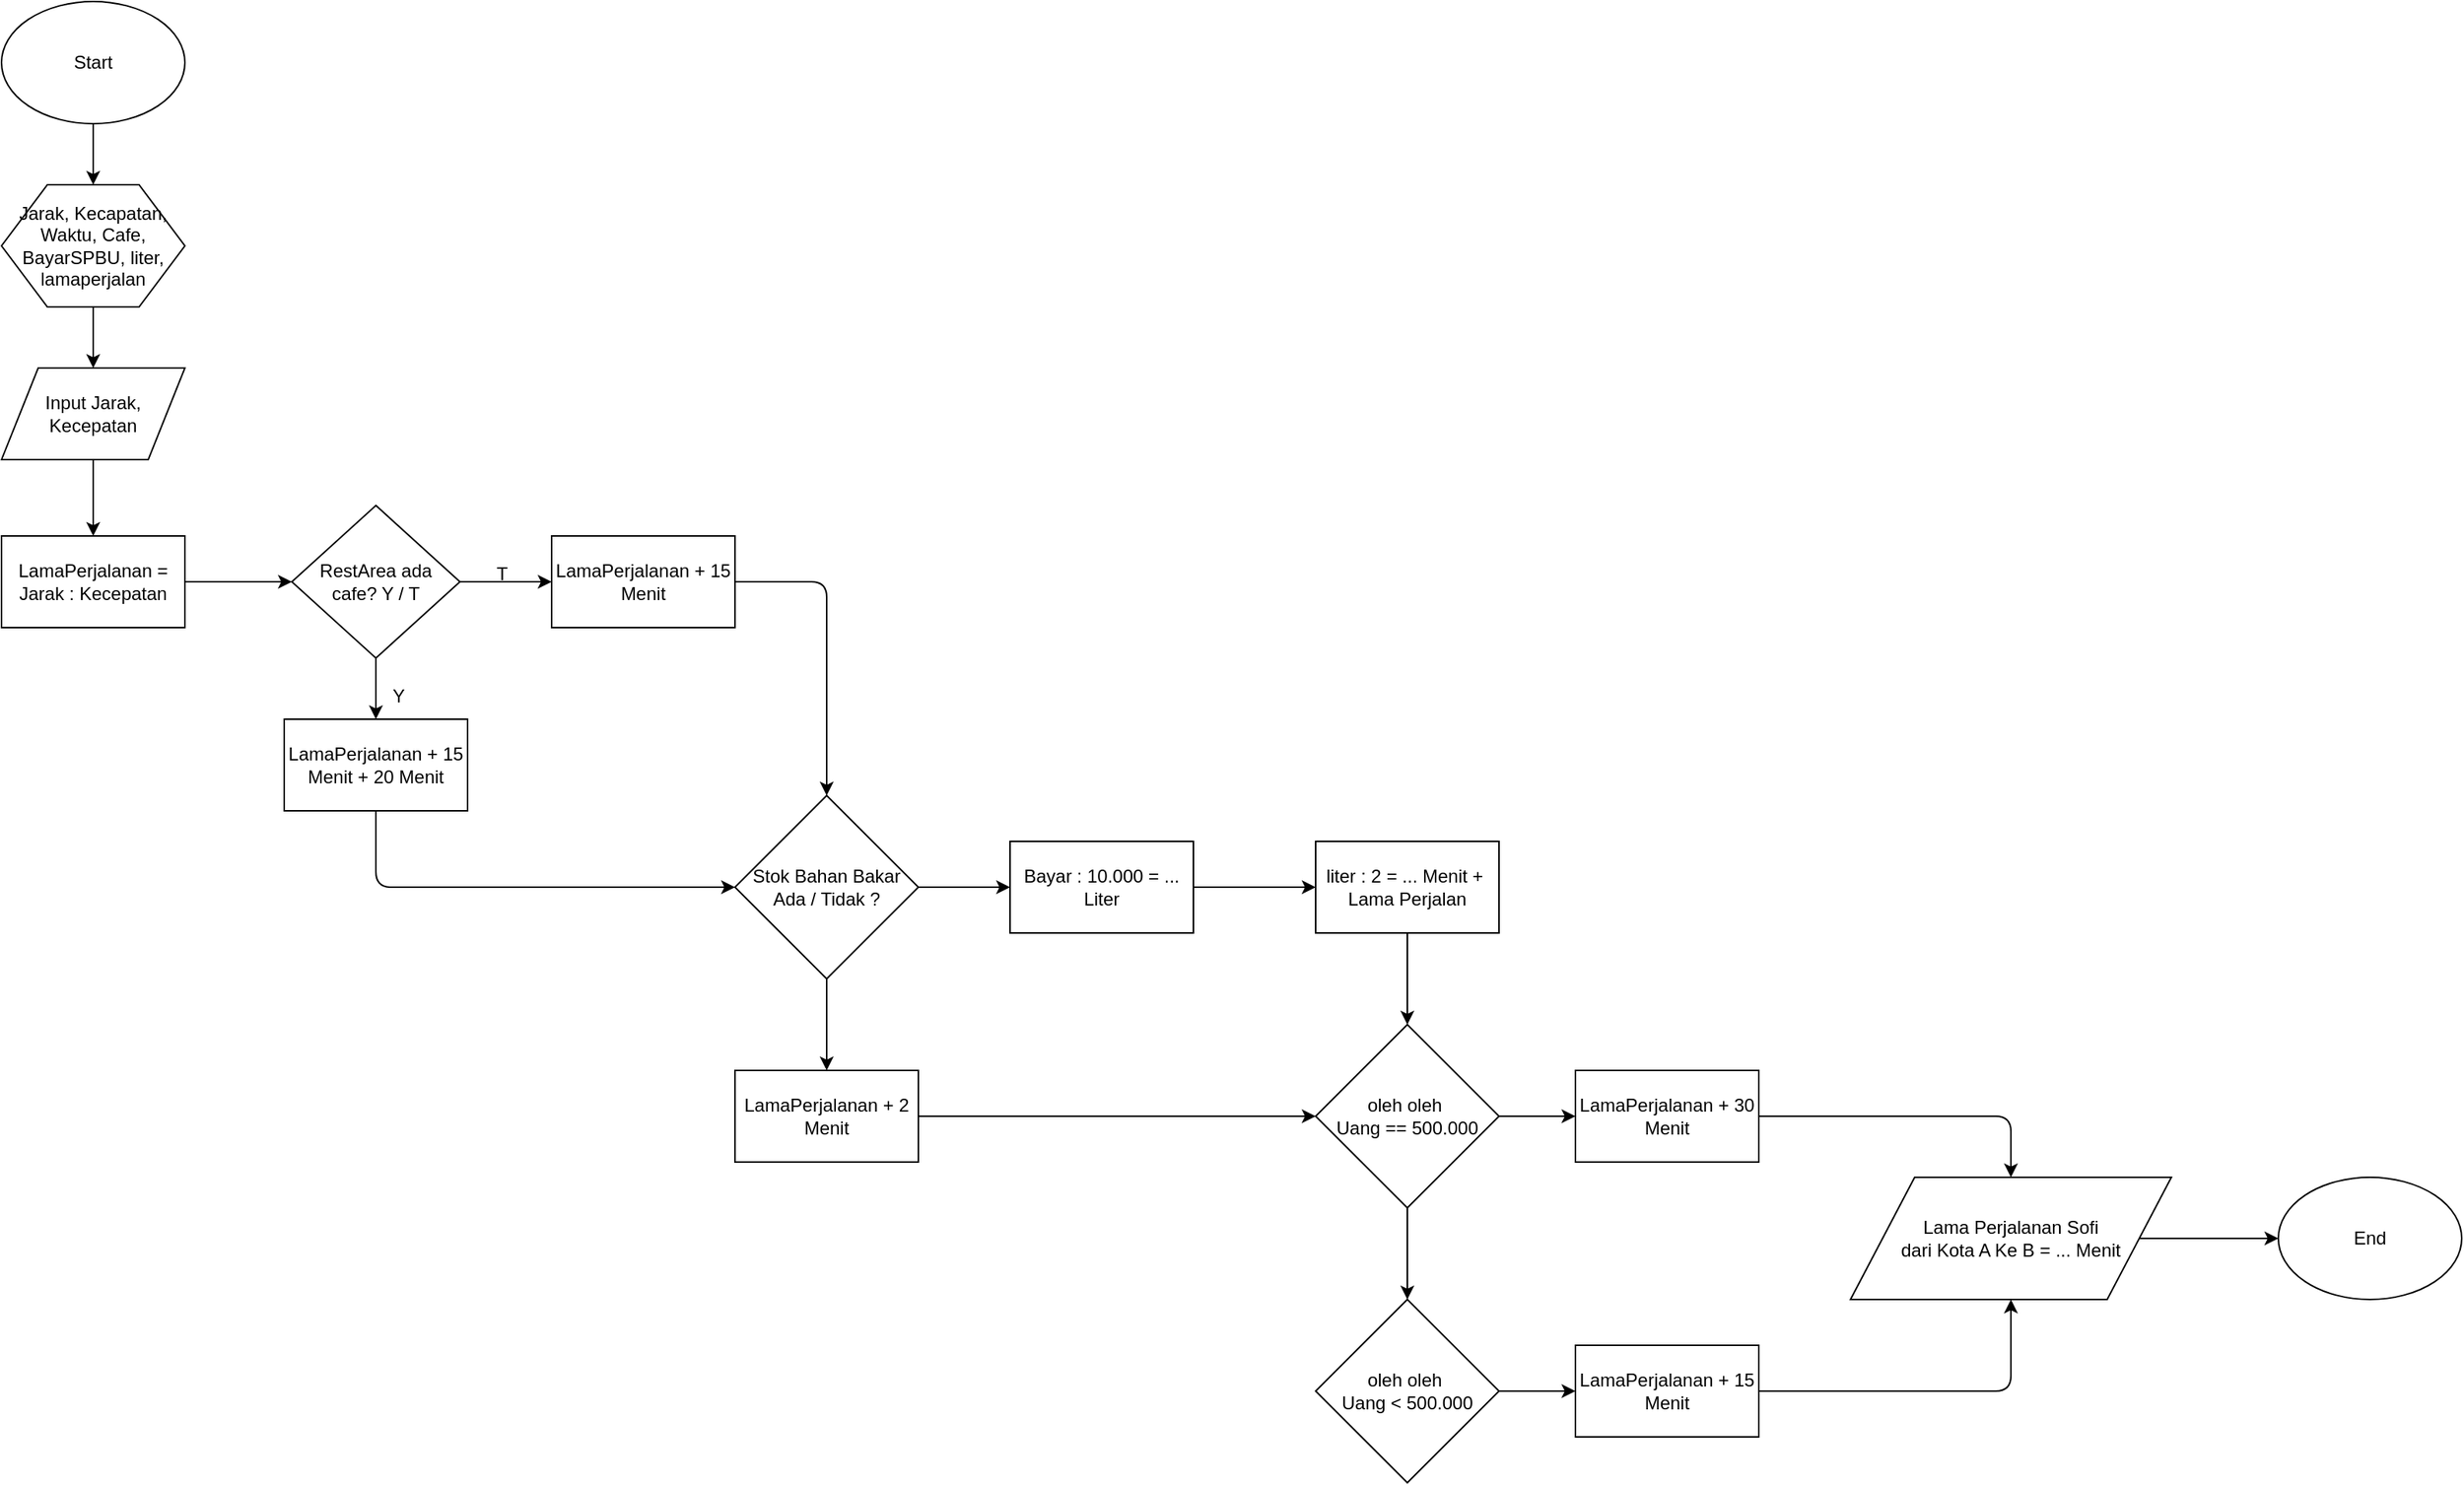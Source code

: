 <mxfile version="12.1.3" type="github" pages="1">
  <diagram id="6a731a19-8d31-9384-78a2-239565b7b9f0" name="Page-1">
    <mxGraphModel dx="1309" dy="701" grid="1" gridSize="10" guides="1" tooltips="1" connect="1" arrows="1" fold="1" page="1" pageScale="1" pageWidth="3300" pageHeight="2339" background="#ffffff" math="0" shadow="0">
      <root>
        <mxCell id="0"/>
        <mxCell id="1" parent="0"/>
        <mxCell id="aKWRGS4ucthc0rQLZSRl-57" value="" style="edgeStyle=orthogonalEdgeStyle;rounded=0;orthogonalLoop=1;jettySize=auto;html=1;" edge="1" parent="1" source="aKWRGS4ucthc0rQLZSRl-55" target="aKWRGS4ucthc0rQLZSRl-56">
          <mxGeometry relative="1" as="geometry"/>
        </mxCell>
        <mxCell id="aKWRGS4ucthc0rQLZSRl-55" value="Start" style="ellipse;whiteSpace=wrap;html=1;" vertex="1" parent="1">
          <mxGeometry x="1060" y="80" width="120" height="80" as="geometry"/>
        </mxCell>
        <mxCell id="aKWRGS4ucthc0rQLZSRl-59" value="" style="edgeStyle=orthogonalEdgeStyle;rounded=0;orthogonalLoop=1;jettySize=auto;html=1;" edge="1" parent="1" source="aKWRGS4ucthc0rQLZSRl-56" target="aKWRGS4ucthc0rQLZSRl-58">
          <mxGeometry relative="1" as="geometry"/>
        </mxCell>
        <mxCell id="aKWRGS4ucthc0rQLZSRl-56" value="Jarak, Kecapatan, Waktu, Cafe,&lt;br&gt;BayarSPBU, liter,&lt;br&gt;lamaperjalan" style="shape=hexagon;perimeter=hexagonPerimeter2;whiteSpace=wrap;html=1;" vertex="1" parent="1">
          <mxGeometry x="1060" y="200" width="120" height="80" as="geometry"/>
        </mxCell>
        <mxCell id="aKWRGS4ucthc0rQLZSRl-61" value="" style="edgeStyle=orthogonalEdgeStyle;rounded=0;orthogonalLoop=1;jettySize=auto;html=1;" edge="1" parent="1" source="aKWRGS4ucthc0rQLZSRl-58" target="aKWRGS4ucthc0rQLZSRl-60">
          <mxGeometry relative="1" as="geometry"/>
        </mxCell>
        <mxCell id="aKWRGS4ucthc0rQLZSRl-58" value="Input Jarak,&lt;br&gt;Kecepatan" style="shape=parallelogram;perimeter=parallelogramPerimeter;whiteSpace=wrap;html=1;" vertex="1" parent="1">
          <mxGeometry x="1060" y="320" width="120" height="60" as="geometry"/>
        </mxCell>
        <mxCell id="aKWRGS4ucthc0rQLZSRl-63" value="" style="edgeStyle=orthogonalEdgeStyle;rounded=0;orthogonalLoop=1;jettySize=auto;html=1;" edge="1" parent="1" source="aKWRGS4ucthc0rQLZSRl-60" target="aKWRGS4ucthc0rQLZSRl-62">
          <mxGeometry relative="1" as="geometry"/>
        </mxCell>
        <mxCell id="aKWRGS4ucthc0rQLZSRl-60" value="LamaPerjalanan =&lt;br&gt;Jarak : Kecepatan" style="rounded=0;whiteSpace=wrap;html=1;" vertex="1" parent="1">
          <mxGeometry x="1060" y="430" width="120" height="60" as="geometry"/>
        </mxCell>
        <mxCell id="aKWRGS4ucthc0rQLZSRl-65" value="" style="edgeStyle=orthogonalEdgeStyle;rounded=0;orthogonalLoop=1;jettySize=auto;html=1;" edge="1" parent="1" source="aKWRGS4ucthc0rQLZSRl-62" target="aKWRGS4ucthc0rQLZSRl-64">
          <mxGeometry relative="1" as="geometry"/>
        </mxCell>
        <mxCell id="aKWRGS4ucthc0rQLZSRl-68" value="" style="edgeStyle=orthogonalEdgeStyle;rounded=0;orthogonalLoop=1;jettySize=auto;html=1;" edge="1" parent="1" source="aKWRGS4ucthc0rQLZSRl-62" target="aKWRGS4ucthc0rQLZSRl-67">
          <mxGeometry relative="1" as="geometry"/>
        </mxCell>
        <mxCell id="aKWRGS4ucthc0rQLZSRl-62" value="RestArea ada&lt;br&gt;cafe? Y / T" style="rhombus;whiteSpace=wrap;html=1;" vertex="1" parent="1">
          <mxGeometry x="1250" y="410" width="110" height="100" as="geometry"/>
        </mxCell>
        <mxCell id="aKWRGS4ucthc0rQLZSRl-64" value="LamaPerjalanan + 15&lt;br&gt;Menit" style="rounded=0;whiteSpace=wrap;html=1;" vertex="1" parent="1">
          <mxGeometry x="1420" y="430" width="120" height="60" as="geometry"/>
        </mxCell>
        <mxCell id="aKWRGS4ucthc0rQLZSRl-66" value="T" style="text;html=1;resizable=0;points=[];autosize=1;align=left;verticalAlign=top;spacingTop=-4;" vertex="1" parent="1">
          <mxGeometry x="1382" y="445" width="20" height="10" as="geometry"/>
        </mxCell>
        <mxCell id="aKWRGS4ucthc0rQLZSRl-67" value="LamaPerjalanan + 15&lt;br&gt;Menit + 20 Menit" style="rounded=0;whiteSpace=wrap;html=1;" vertex="1" parent="1">
          <mxGeometry x="1245" y="550" width="120" height="60" as="geometry"/>
        </mxCell>
        <mxCell id="aKWRGS4ucthc0rQLZSRl-69" value="Y" style="text;html=1;resizable=0;points=[];autosize=1;align=left;verticalAlign=top;spacingTop=-4;" vertex="1" parent="1">
          <mxGeometry x="1314" y="525" width="20" height="10" as="geometry"/>
        </mxCell>
        <mxCell id="aKWRGS4ucthc0rQLZSRl-74" value="" style="edgeStyle=orthogonalEdgeStyle;rounded=0;orthogonalLoop=1;jettySize=auto;html=1;" edge="1" parent="1" source="aKWRGS4ucthc0rQLZSRl-70" target="aKWRGS4ucthc0rQLZSRl-73">
          <mxGeometry relative="1" as="geometry"/>
        </mxCell>
        <mxCell id="aKWRGS4ucthc0rQLZSRl-76" value="" style="edgeStyle=orthogonalEdgeStyle;rounded=0;orthogonalLoop=1;jettySize=auto;html=1;" edge="1" parent="1" source="aKWRGS4ucthc0rQLZSRl-70" target="aKWRGS4ucthc0rQLZSRl-75">
          <mxGeometry relative="1" as="geometry"/>
        </mxCell>
        <mxCell id="aKWRGS4ucthc0rQLZSRl-70" value="Stok Bahan Bakar&lt;br&gt;Ada / Tidak ?" style="rhombus;whiteSpace=wrap;html=1;" vertex="1" parent="1">
          <mxGeometry x="1540" y="600" width="120" height="120" as="geometry"/>
        </mxCell>
        <mxCell id="aKWRGS4ucthc0rQLZSRl-71" value="" style="edgeStyle=elbowEdgeStyle;elbow=horizontal;endArrow=classic;html=1;exitX=0.5;exitY=1;exitDx=0;exitDy=0;entryX=0;entryY=0.5;entryDx=0;entryDy=0;" edge="1" parent="1" source="aKWRGS4ucthc0rQLZSRl-67" target="aKWRGS4ucthc0rQLZSRl-70">
          <mxGeometry width="50" height="50" relative="1" as="geometry">
            <mxPoint x="1490" y="740" as="sourcePoint"/>
            <mxPoint x="1540" y="690" as="targetPoint"/>
            <Array as="points">
              <mxPoint x="1305" y="640"/>
            </Array>
          </mxGeometry>
        </mxCell>
        <mxCell id="aKWRGS4ucthc0rQLZSRl-72" value="" style="edgeStyle=elbowEdgeStyle;elbow=horizontal;endArrow=classic;html=1;exitX=1;exitY=0.5;exitDx=0;exitDy=0;entryX=0.5;entryY=0;entryDx=0;entryDy=0;" edge="1" parent="1" source="aKWRGS4ucthc0rQLZSRl-64" target="aKWRGS4ucthc0rQLZSRl-70">
          <mxGeometry width="50" height="50" relative="1" as="geometry">
            <mxPoint x="1580" y="460" as="sourcePoint"/>
            <mxPoint x="1630" y="410" as="targetPoint"/>
            <Array as="points">
              <mxPoint x="1600" y="530"/>
            </Array>
          </mxGeometry>
        </mxCell>
        <mxCell id="aKWRGS4ucthc0rQLZSRl-73" value="LamaPerjalanan + 2 Menit" style="rounded=0;whiteSpace=wrap;html=1;" vertex="1" parent="1">
          <mxGeometry x="1540" y="780" width="120" height="60" as="geometry"/>
        </mxCell>
        <mxCell id="aKWRGS4ucthc0rQLZSRl-78" value="" style="edgeStyle=orthogonalEdgeStyle;rounded=0;orthogonalLoop=1;jettySize=auto;html=1;" edge="1" parent="1" source="aKWRGS4ucthc0rQLZSRl-75" target="aKWRGS4ucthc0rQLZSRl-77">
          <mxGeometry relative="1" as="geometry"/>
        </mxCell>
        <mxCell id="aKWRGS4ucthc0rQLZSRl-75" value="Bayar : 10.000 = ... Liter" style="rounded=0;whiteSpace=wrap;html=1;" vertex="1" parent="1">
          <mxGeometry x="1720" y="630" width="120" height="60" as="geometry"/>
        </mxCell>
        <mxCell id="aKWRGS4ucthc0rQLZSRl-82" value="" style="edgeStyle=orthogonalEdgeStyle;rounded=0;orthogonalLoop=1;jettySize=auto;html=1;" edge="1" parent="1" source="aKWRGS4ucthc0rQLZSRl-77" target="aKWRGS4ucthc0rQLZSRl-79">
          <mxGeometry relative="1" as="geometry"/>
        </mxCell>
        <mxCell id="aKWRGS4ucthc0rQLZSRl-77" value="liter : 2 = ... Menit +&amp;nbsp;&lt;br&gt;Lama Perjalan" style="rounded=0;whiteSpace=wrap;html=1;" vertex="1" parent="1">
          <mxGeometry x="1920" y="630" width="120" height="60" as="geometry"/>
        </mxCell>
        <mxCell id="aKWRGS4ucthc0rQLZSRl-85" value="" style="edgeStyle=orthogonalEdgeStyle;rounded=0;orthogonalLoop=1;jettySize=auto;html=1;" edge="1" parent="1" source="aKWRGS4ucthc0rQLZSRl-79" target="aKWRGS4ucthc0rQLZSRl-84">
          <mxGeometry relative="1" as="geometry"/>
        </mxCell>
        <mxCell id="aKWRGS4ucthc0rQLZSRl-88" value="" style="edgeStyle=orthogonalEdgeStyle;rounded=0;orthogonalLoop=1;jettySize=auto;html=1;" edge="1" parent="1" source="aKWRGS4ucthc0rQLZSRl-79" target="aKWRGS4ucthc0rQLZSRl-86">
          <mxGeometry relative="1" as="geometry"/>
        </mxCell>
        <mxCell id="aKWRGS4ucthc0rQLZSRl-79" value="oleh oleh&amp;nbsp;&lt;br&gt;Uang == 500.000" style="rhombus;whiteSpace=wrap;html=1;" vertex="1" parent="1">
          <mxGeometry x="1920" y="750" width="120" height="120" as="geometry"/>
        </mxCell>
        <mxCell id="aKWRGS4ucthc0rQLZSRl-89" value="" style="edgeStyle=orthogonalEdgeStyle;rounded=0;orthogonalLoop=1;jettySize=auto;html=1;" edge="1" parent="1" source="aKWRGS4ucthc0rQLZSRl-84" target="aKWRGS4ucthc0rQLZSRl-87">
          <mxGeometry relative="1" as="geometry"/>
        </mxCell>
        <mxCell id="aKWRGS4ucthc0rQLZSRl-84" value="oleh oleh&amp;nbsp;&lt;br&gt;Uang &amp;lt; 500.000" style="rhombus;whiteSpace=wrap;html=1;" vertex="1" parent="1">
          <mxGeometry x="1920" y="930" width="120" height="120" as="geometry"/>
        </mxCell>
        <mxCell id="aKWRGS4ucthc0rQLZSRl-83" value="" style="endArrow=classic;html=1;exitX=1;exitY=0.5;exitDx=0;exitDy=0;" edge="1" parent="1" source="aKWRGS4ucthc0rQLZSRl-73" target="aKWRGS4ucthc0rQLZSRl-79">
          <mxGeometry width="50" height="50" relative="1" as="geometry">
            <mxPoint x="1640" y="840" as="sourcePoint"/>
            <mxPoint x="1690" y="780" as="targetPoint"/>
          </mxGeometry>
        </mxCell>
        <mxCell id="aKWRGS4ucthc0rQLZSRl-86" value="LamaPerjalanan + 30 Menit" style="rounded=0;whiteSpace=wrap;html=1;" vertex="1" parent="1">
          <mxGeometry x="2090" y="780" width="120" height="60" as="geometry"/>
        </mxCell>
        <mxCell id="aKWRGS4ucthc0rQLZSRl-87" value="LamaPerjalanan + 15 Menit" style="rounded=0;whiteSpace=wrap;html=1;" vertex="1" parent="1">
          <mxGeometry x="2090" y="960" width="120" height="60" as="geometry"/>
        </mxCell>
        <mxCell id="aKWRGS4ucthc0rQLZSRl-94" value="" style="edgeStyle=orthogonalEdgeStyle;rounded=0;orthogonalLoop=1;jettySize=auto;html=1;" edge="1" parent="1" source="aKWRGS4ucthc0rQLZSRl-90" target="aKWRGS4ucthc0rQLZSRl-93">
          <mxGeometry relative="1" as="geometry"/>
        </mxCell>
        <mxCell id="aKWRGS4ucthc0rQLZSRl-90" value="Lama Perjalanan Sofi &lt;br&gt;dari Kota A Ke B = ... Menit" style="shape=parallelogram;perimeter=parallelogramPerimeter;whiteSpace=wrap;html=1;" vertex="1" parent="1">
          <mxGeometry x="2270" y="850" width="210" height="80" as="geometry"/>
        </mxCell>
        <mxCell id="aKWRGS4ucthc0rQLZSRl-91" value="" style="edgeStyle=elbowEdgeStyle;elbow=horizontal;endArrow=classic;html=1;exitX=1;exitY=0.5;exitDx=0;exitDy=0;entryX=0.5;entryY=1;entryDx=0;entryDy=0;" edge="1" parent="1" source="aKWRGS4ucthc0rQLZSRl-87" target="aKWRGS4ucthc0rQLZSRl-90">
          <mxGeometry width="50" height="50" relative="1" as="geometry">
            <mxPoint x="2370" y="1010" as="sourcePoint"/>
            <mxPoint x="2420" y="960" as="targetPoint"/>
            <Array as="points">
              <mxPoint x="2375" y="960"/>
            </Array>
          </mxGeometry>
        </mxCell>
        <mxCell id="aKWRGS4ucthc0rQLZSRl-92" value="" style="edgeStyle=elbowEdgeStyle;elbow=horizontal;endArrow=classic;html=1;exitX=1;exitY=0.5;exitDx=0;exitDy=0;entryX=0.5;entryY=0;entryDx=0;entryDy=0;" edge="1" parent="1" source="aKWRGS4ucthc0rQLZSRl-86" target="aKWRGS4ucthc0rQLZSRl-90">
          <mxGeometry width="50" height="50" relative="1" as="geometry">
            <mxPoint x="2450" y="1090" as="sourcePoint"/>
            <mxPoint x="2500" y="1040" as="targetPoint"/>
            <Array as="points">
              <mxPoint x="2375" y="830"/>
            </Array>
          </mxGeometry>
        </mxCell>
        <mxCell id="aKWRGS4ucthc0rQLZSRl-93" value="End" style="ellipse;whiteSpace=wrap;html=1;" vertex="1" parent="1">
          <mxGeometry x="2550" y="850" width="120" height="80" as="geometry"/>
        </mxCell>
      </root>
    </mxGraphModel>
  </diagram>
</mxfile>
